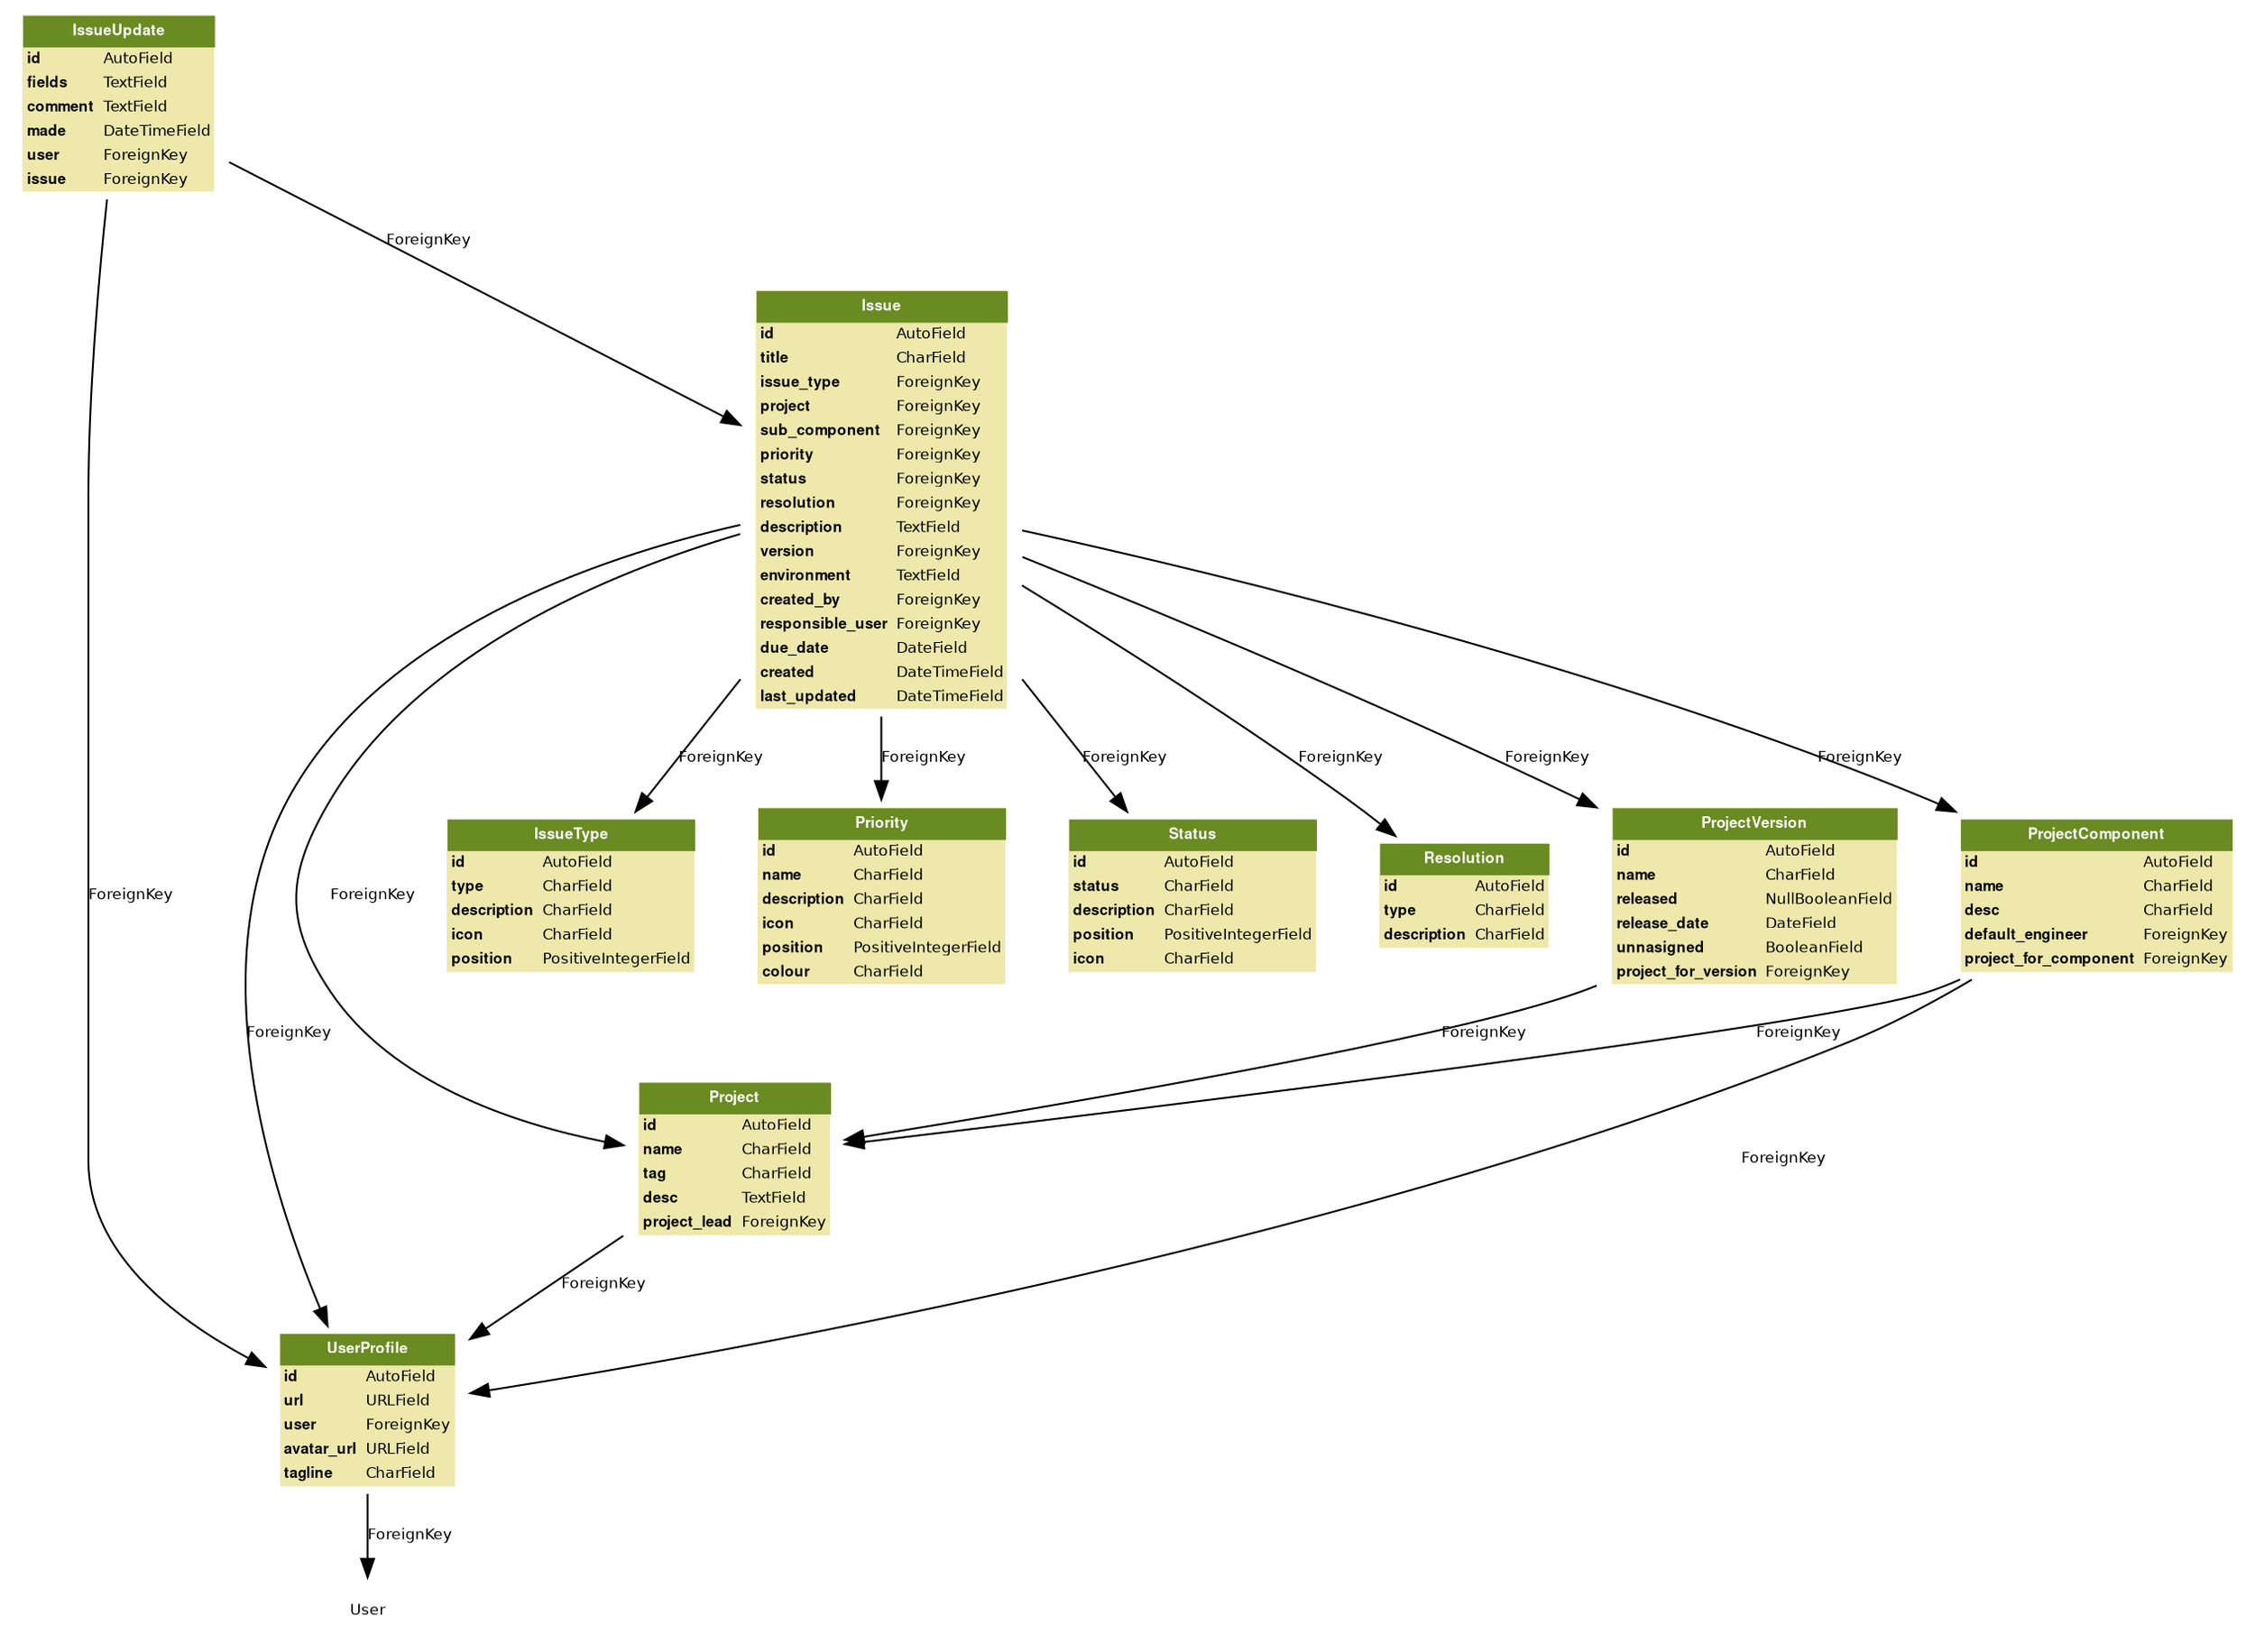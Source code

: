 
digraph "vection_01.core.models" {
  fontname = "Helvetica"
  fontsize = 8

  node [
    fontname = "Helvetica"
    fontsize = 8
    shape = "plaintext"
  ]
   edge [
    fontname = "Helvetica"
    fontsize = 8
  ]

  
  ProjectComponent [label=<
    <TABLE BGCOLOR="palegoldenrod" BORDER="0" CELLBORDER="0" CELLSPACING="0">
     <TR><TD COLSPAN="2" CELLPADDING="4" ALIGN="CENTER" BGCOLOR="olivedrab4"
     ><FONT FACE="Helvetica Bold" COLOR="white"
     >ProjectComponent</FONT></TD></TR>
     
     <TR><TD ALIGN="LEFT" BORDER="0"
     ><FONT FACE="Helvetica Bold">id</FONT
     ></TD>
     <TD ALIGN="LEFT">AutoField</TD></TR>
     
     <TR><TD ALIGN="LEFT" BORDER="0"
     ><FONT FACE="Helvetica Bold">name</FONT
     ></TD>
     <TD ALIGN="LEFT">CharField</TD></TR>
     
     <TR><TD ALIGN="LEFT" BORDER="0"
     ><FONT FACE="Helvetica Bold">desc</FONT
     ></TD>
     <TD ALIGN="LEFT">CharField</TD></TR>
     
     <TR><TD ALIGN="LEFT" BORDER="0"
     ><FONT FACE="Helvetica Bold">default_engineer</FONT
     ></TD>
     <TD ALIGN="LEFT">ForeignKey</TD></TR>
     
     <TR><TD ALIGN="LEFT" BORDER="0"
     ><FONT FACE="Helvetica Bold">project_for_component</FONT
     ></TD>
     <TD ALIGN="LEFT">ForeignKey</TD></TR>
     
    </TABLE>
    >]
   
  
  ProjectComponent -> UserProfile 
    [label="ForeignKey"] ;
  
  ProjectComponent -> Project 
    [label="ForeignKey"] ;
  
  
  Project [label=<
    <TABLE BGCOLOR="palegoldenrod" BORDER="0" CELLBORDER="0" CELLSPACING="0">
     <TR><TD COLSPAN="2" CELLPADDING="4" ALIGN="CENTER" BGCOLOR="olivedrab4"
     ><FONT FACE="Helvetica Bold" COLOR="white"
     >Project</FONT></TD></TR>
     
     <TR><TD ALIGN="LEFT" BORDER="0"
     ><FONT FACE="Helvetica Bold">id</FONT
     ></TD>
     <TD ALIGN="LEFT">AutoField</TD></TR>
     
     <TR><TD ALIGN="LEFT" BORDER="0"
     ><FONT FACE="Helvetica Bold">name</FONT
     ></TD>
     <TD ALIGN="LEFT">CharField</TD></TR>
     
     <TR><TD ALIGN="LEFT" BORDER="0"
     ><FONT FACE="Helvetica Bold">tag</FONT
     ></TD>
     <TD ALIGN="LEFT">CharField</TD></TR>
     
     <TR><TD ALIGN="LEFT" BORDER="0"
     ><FONT FACE="Helvetica Bold">desc</FONT
     ></TD>
     <TD ALIGN="LEFT">TextField</TD></TR>
     
     <TR><TD ALIGN="LEFT" BORDER="0"
     ><FONT FACE="Helvetica Bold">project_lead</FONT
     ></TD>
     <TD ALIGN="LEFT">ForeignKey</TD></TR>
     
    </TABLE>
    >]
   
  
  Project -> UserProfile 
    [label="ForeignKey"] ;
  
  
  IssueUpdate [label=<
    <TABLE BGCOLOR="palegoldenrod" BORDER="0" CELLBORDER="0" CELLSPACING="0">
     <TR><TD COLSPAN="2" CELLPADDING="4" ALIGN="CENTER" BGCOLOR="olivedrab4"
     ><FONT FACE="Helvetica Bold" COLOR="white"
     >IssueUpdate</FONT></TD></TR>
     
     <TR><TD ALIGN="LEFT" BORDER="0"
     ><FONT FACE="Helvetica Bold">id</FONT
     ></TD>
     <TD ALIGN="LEFT">AutoField</TD></TR>
     
     <TR><TD ALIGN="LEFT" BORDER="0"
     ><FONT FACE="Helvetica Bold">fields</FONT
     ></TD>
     <TD ALIGN="LEFT">TextField</TD></TR>
     
     <TR><TD ALIGN="LEFT" BORDER="0"
     ><FONT FACE="Helvetica Bold">comment</FONT
     ></TD>
     <TD ALIGN="LEFT">TextField</TD></TR>
     
     <TR><TD ALIGN="LEFT" BORDER="0"
     ><FONT FACE="Helvetica Bold">made</FONT
     ></TD>
     <TD ALIGN="LEFT">DateTimeField</TD></TR>
     
     <TR><TD ALIGN="LEFT" BORDER="0"
     ><FONT FACE="Helvetica Bold">user</FONT
     ></TD>
     <TD ALIGN="LEFT">ForeignKey</TD></TR>
     
     <TR><TD ALIGN="LEFT" BORDER="0"
     ><FONT FACE="Helvetica Bold">issue</FONT
     ></TD>
     <TD ALIGN="LEFT">ForeignKey</TD></TR>
     
    </TABLE>
    >]
   
  
  IssueUpdate -> UserProfile 
    [label="ForeignKey"] ;
  
  IssueUpdate -> Issue 
    [label="ForeignKey"] ;
  
  
  Issue [label=<
    <TABLE BGCOLOR="palegoldenrod" BORDER="0" CELLBORDER="0" CELLSPACING="0">
     <TR><TD COLSPAN="2" CELLPADDING="4" ALIGN="CENTER" BGCOLOR="olivedrab4"
     ><FONT FACE="Helvetica Bold" COLOR="white"
     >Issue</FONT></TD></TR>
     
     <TR><TD ALIGN="LEFT" BORDER="0"
     ><FONT FACE="Helvetica Bold">id</FONT
     ></TD>
     <TD ALIGN="LEFT">AutoField</TD></TR>
     
     <TR><TD ALIGN="LEFT" BORDER="0"
     ><FONT FACE="Helvetica Bold">title</FONT
     ></TD>
     <TD ALIGN="LEFT">CharField</TD></TR>
     
     <TR><TD ALIGN="LEFT" BORDER="0"
     ><FONT FACE="Helvetica Bold">issue_type</FONT
     ></TD>
     <TD ALIGN="LEFT">ForeignKey</TD></TR>
     
     <TR><TD ALIGN="LEFT" BORDER="0"
     ><FONT FACE="Helvetica Bold">project</FONT
     ></TD>
     <TD ALIGN="LEFT">ForeignKey</TD></TR>
     
     <TR><TD ALIGN="LEFT" BORDER="0"
     ><FONT FACE="Helvetica Bold">sub_component</FONT
     ></TD>
     <TD ALIGN="LEFT">ForeignKey</TD></TR>
     
     <TR><TD ALIGN="LEFT" BORDER="0"
     ><FONT FACE="Helvetica Bold">priority</FONT
     ></TD>
     <TD ALIGN="LEFT">ForeignKey</TD></TR>
     
     <TR><TD ALIGN="LEFT" BORDER="0"
     ><FONT FACE="Helvetica Bold">status</FONT
     ></TD>
     <TD ALIGN="LEFT">ForeignKey</TD></TR>
     
     <TR><TD ALIGN="LEFT" BORDER="0"
     ><FONT FACE="Helvetica Bold">resolution</FONT
     ></TD>
     <TD ALIGN="LEFT">ForeignKey</TD></TR>
     
     <TR><TD ALIGN="LEFT" BORDER="0"
     ><FONT FACE="Helvetica Bold">description</FONT
     ></TD>
     <TD ALIGN="LEFT">TextField</TD></TR>
     
     <TR><TD ALIGN="LEFT" BORDER="0"
     ><FONT FACE="Helvetica Bold">version</FONT
     ></TD>
     <TD ALIGN="LEFT">ForeignKey</TD></TR>
     
     <TR><TD ALIGN="LEFT" BORDER="0"
     ><FONT FACE="Helvetica Bold">environment</FONT
     ></TD>
     <TD ALIGN="LEFT">TextField</TD></TR>
     
     <TR><TD ALIGN="LEFT" BORDER="0"
     ><FONT FACE="Helvetica Bold">created_by</FONT
     ></TD>
     <TD ALIGN="LEFT">ForeignKey</TD></TR>
     
     <TR><TD ALIGN="LEFT" BORDER="0"
     ><FONT FACE="Helvetica Bold">responsible_user</FONT
     ></TD>
     <TD ALIGN="LEFT">ForeignKey</TD></TR>
     
     <TR><TD ALIGN="LEFT" BORDER="0"
     ><FONT FACE="Helvetica Bold">due_date</FONT
     ></TD>
     <TD ALIGN="LEFT">DateField</TD></TR>
     
     <TR><TD ALIGN="LEFT" BORDER="0"
     ><FONT FACE="Helvetica Bold">created</FONT
     ></TD>
     <TD ALIGN="LEFT">DateTimeField</TD></TR>
     
     <TR><TD ALIGN="LEFT" BORDER="0"
     ><FONT FACE="Helvetica Bold">last_updated</FONT
     ></TD>
     <TD ALIGN="LEFT">DateTimeField</TD></TR>
     
    </TABLE>
    >]
   
  
  Issue -> IssueType 
    [label="ForeignKey"] ;
  
  Issue -> Project 
    [label="ForeignKey"] ;
  
  Issue -> ProjectComponent 
    [label="ForeignKey"] ;
  
  Issue -> Priority 
    [label="ForeignKey"] ;
  
  Issue -> Status 
    [label="ForeignKey"] ;
  
  Issue -> Resolution 
    [label="ForeignKey"] ;
  
  Issue -> ProjectVersion 
    [label="ForeignKey"] ;
  
  Issue -> UserProfile 
    [label="ForeignKey"] ;
  
  
  Priority [label=<
    <TABLE BGCOLOR="palegoldenrod" BORDER="0" CELLBORDER="0" CELLSPACING="0">
     <TR><TD COLSPAN="2" CELLPADDING="4" ALIGN="CENTER" BGCOLOR="olivedrab4"
     ><FONT FACE="Helvetica Bold" COLOR="white"
     >Priority</FONT></TD></TR>
     
     <TR><TD ALIGN="LEFT" BORDER="0"
     ><FONT FACE="Helvetica Bold">id</FONT
     ></TD>
     <TD ALIGN="LEFT">AutoField</TD></TR>
     
     <TR><TD ALIGN="LEFT" BORDER="0"
     ><FONT FACE="Helvetica Bold">name</FONT
     ></TD>
     <TD ALIGN="LEFT">CharField</TD></TR>
     
     <TR><TD ALIGN="LEFT" BORDER="0"
     ><FONT FACE="Helvetica Bold">description</FONT
     ></TD>
     <TD ALIGN="LEFT">CharField</TD></TR>
     
     <TR><TD ALIGN="LEFT" BORDER="0"
     ><FONT FACE="Helvetica Bold">icon</FONT
     ></TD>
     <TD ALIGN="LEFT">CharField</TD></TR>
     
     <TR><TD ALIGN="LEFT" BORDER="0"
     ><FONT FACE="Helvetica Bold">position</FONT
     ></TD>
     <TD ALIGN="LEFT">PositiveIntegerField</TD></TR>
     
     <TR><TD ALIGN="LEFT" BORDER="0"
     ><FONT FACE="Helvetica Bold">colour</FONT
     ></TD>
     <TD ALIGN="LEFT">CharField</TD></TR>
     
    </TABLE>
    >]
   
  
  
  ProjectVersion [label=<
    <TABLE BGCOLOR="palegoldenrod" BORDER="0" CELLBORDER="0" CELLSPACING="0">
     <TR><TD COLSPAN="2" CELLPADDING="4" ALIGN="CENTER" BGCOLOR="olivedrab4"
     ><FONT FACE="Helvetica Bold" COLOR="white"
     >ProjectVersion</FONT></TD></TR>
     
     <TR><TD ALIGN="LEFT" BORDER="0"
     ><FONT FACE="Helvetica Bold">id</FONT
     ></TD>
     <TD ALIGN="LEFT">AutoField</TD></TR>
     
     <TR><TD ALIGN="LEFT" BORDER="0"
     ><FONT FACE="Helvetica Bold">name</FONT
     ></TD>
     <TD ALIGN="LEFT">CharField</TD></TR>
     
     <TR><TD ALIGN="LEFT" BORDER="0"
     ><FONT FACE="Helvetica Bold">released</FONT
     ></TD>
     <TD ALIGN="LEFT">NullBooleanField</TD></TR>
     
     <TR><TD ALIGN="LEFT" BORDER="0"
     ><FONT FACE="Helvetica Bold">release_date</FONT
     ></TD>
     <TD ALIGN="LEFT">DateField</TD></TR>
     
     <TR><TD ALIGN="LEFT" BORDER="0"
     ><FONT FACE="Helvetica Bold">unnasigned</FONT
     ></TD>
     <TD ALIGN="LEFT">BooleanField</TD></TR>
     
     <TR><TD ALIGN="LEFT" BORDER="0"
     ><FONT FACE="Helvetica Bold">project_for_version</FONT
     ></TD>
     <TD ALIGN="LEFT">ForeignKey</TD></TR>
     
    </TABLE>
    >]
   
  
  ProjectVersion -> Project 
    [label="ForeignKey"] ;
  
  
  Status [label=<
    <TABLE BGCOLOR="palegoldenrod" BORDER="0" CELLBORDER="0" CELLSPACING="0">
     <TR><TD COLSPAN="2" CELLPADDING="4" ALIGN="CENTER" BGCOLOR="olivedrab4"
     ><FONT FACE="Helvetica Bold" COLOR="white"
     >Status</FONT></TD></TR>
     
     <TR><TD ALIGN="LEFT" BORDER="0"
     ><FONT FACE="Helvetica Bold">id</FONT
     ></TD>
     <TD ALIGN="LEFT">AutoField</TD></TR>
     
     <TR><TD ALIGN="LEFT" BORDER="0"
     ><FONT FACE="Helvetica Bold">status</FONT
     ></TD>
     <TD ALIGN="LEFT">CharField</TD></TR>
     
     <TR><TD ALIGN="LEFT" BORDER="0"
     ><FONT FACE="Helvetica Bold">description</FONT
     ></TD>
     <TD ALIGN="LEFT">CharField</TD></TR>
     
     <TR><TD ALIGN="LEFT" BORDER="0"
     ><FONT FACE="Helvetica Bold">position</FONT
     ></TD>
     <TD ALIGN="LEFT">PositiveIntegerField</TD></TR>
     
     <TR><TD ALIGN="LEFT" BORDER="0"
     ><FONT FACE="Helvetica Bold">icon</FONT
     ></TD>
     <TD ALIGN="LEFT">CharField</TD></TR>
     
    </TABLE>
    >]
   
  
  
  IssueType [label=<
    <TABLE BGCOLOR="palegoldenrod" BORDER="0" CELLBORDER="0" CELLSPACING="0">
     <TR><TD COLSPAN="2" CELLPADDING="4" ALIGN="CENTER" BGCOLOR="olivedrab4"
     ><FONT FACE="Helvetica Bold" COLOR="white"
     >IssueType</FONT></TD></TR>
     
     <TR><TD ALIGN="LEFT" BORDER="0"
     ><FONT FACE="Helvetica Bold">id</FONT
     ></TD>
     <TD ALIGN="LEFT">AutoField</TD></TR>
     
     <TR><TD ALIGN="LEFT" BORDER="0"
     ><FONT FACE="Helvetica Bold">type</FONT
     ></TD>
     <TD ALIGN="LEFT">CharField</TD></TR>
     
     <TR><TD ALIGN="LEFT" BORDER="0"
     ><FONT FACE="Helvetica Bold">description</FONT
     ></TD>
     <TD ALIGN="LEFT">CharField</TD></TR>
     
     <TR><TD ALIGN="LEFT" BORDER="0"
     ><FONT FACE="Helvetica Bold">icon</FONT
     ></TD>
     <TD ALIGN="LEFT">CharField</TD></TR>
     
     <TR><TD ALIGN="LEFT" BORDER="0"
     ><FONT FACE="Helvetica Bold">position</FONT
     ></TD>
     <TD ALIGN="LEFT">PositiveIntegerField</TD></TR>
     
    </TABLE>
    >]
   
  
  
  Resolution [label=<
    <TABLE BGCOLOR="palegoldenrod" BORDER="0" CELLBORDER="0" CELLSPACING="0">
     <TR><TD COLSPAN="2" CELLPADDING="4" ALIGN="CENTER" BGCOLOR="olivedrab4"
     ><FONT FACE="Helvetica Bold" COLOR="white"
     >Resolution</FONT></TD></TR>
     
     <TR><TD ALIGN="LEFT" BORDER="0"
     ><FONT FACE="Helvetica Bold">id</FONT
     ></TD>
     <TD ALIGN="LEFT">AutoField</TD></TR>
     
     <TR><TD ALIGN="LEFT" BORDER="0"
     ><FONT FACE="Helvetica Bold">type</FONT
     ></TD>
     <TD ALIGN="LEFT">CharField</TD></TR>
     
     <TR><TD ALIGN="LEFT" BORDER="0"
     ><FONT FACE="Helvetica Bold">description</FONT
     ></TD>
     <TD ALIGN="LEFT">CharField</TD></TR>
     
    </TABLE>
    >]
   
  
  
  UserProfile [label=<
    <TABLE BGCOLOR="palegoldenrod" BORDER="0" CELLBORDER="0" CELLSPACING="0">
     <TR><TD COLSPAN="2" CELLPADDING="4" ALIGN="CENTER" BGCOLOR="olivedrab4"
     ><FONT FACE="Helvetica Bold" COLOR="white"
     >UserProfile</FONT></TD></TR>
     
     <TR><TD ALIGN="LEFT" BORDER="0"
     ><FONT FACE="Helvetica Bold">id</FONT
     ></TD>
     <TD ALIGN="LEFT">AutoField</TD></TR>
     
     <TR><TD ALIGN="LEFT" BORDER="0"
     ><FONT FACE="Helvetica Bold">url</FONT
     ></TD>
     <TD ALIGN="LEFT">URLField</TD></TR>
     
     <TR><TD ALIGN="LEFT" BORDER="0"
     ><FONT FACE="Helvetica Bold">user</FONT
     ></TD>
     <TD ALIGN="LEFT">ForeignKey</TD></TR>
     
     <TR><TD ALIGN="LEFT" BORDER="0"
     ><FONT FACE="Helvetica Bold">avatar_url</FONT
     ></TD>
     <TD ALIGN="LEFT">URLField</TD></TR>
     
     <TR><TD ALIGN="LEFT" BORDER="0"
     ><FONT FACE="Helvetica Bold">tagline</FONT
     ></TD>
     <TD ALIGN="LEFT">CharField</TD></TR>
     
    </TABLE>
    >]
   
  
  UserProfile -> User 
    [label="ForeignKey"] ;
  
  
}

